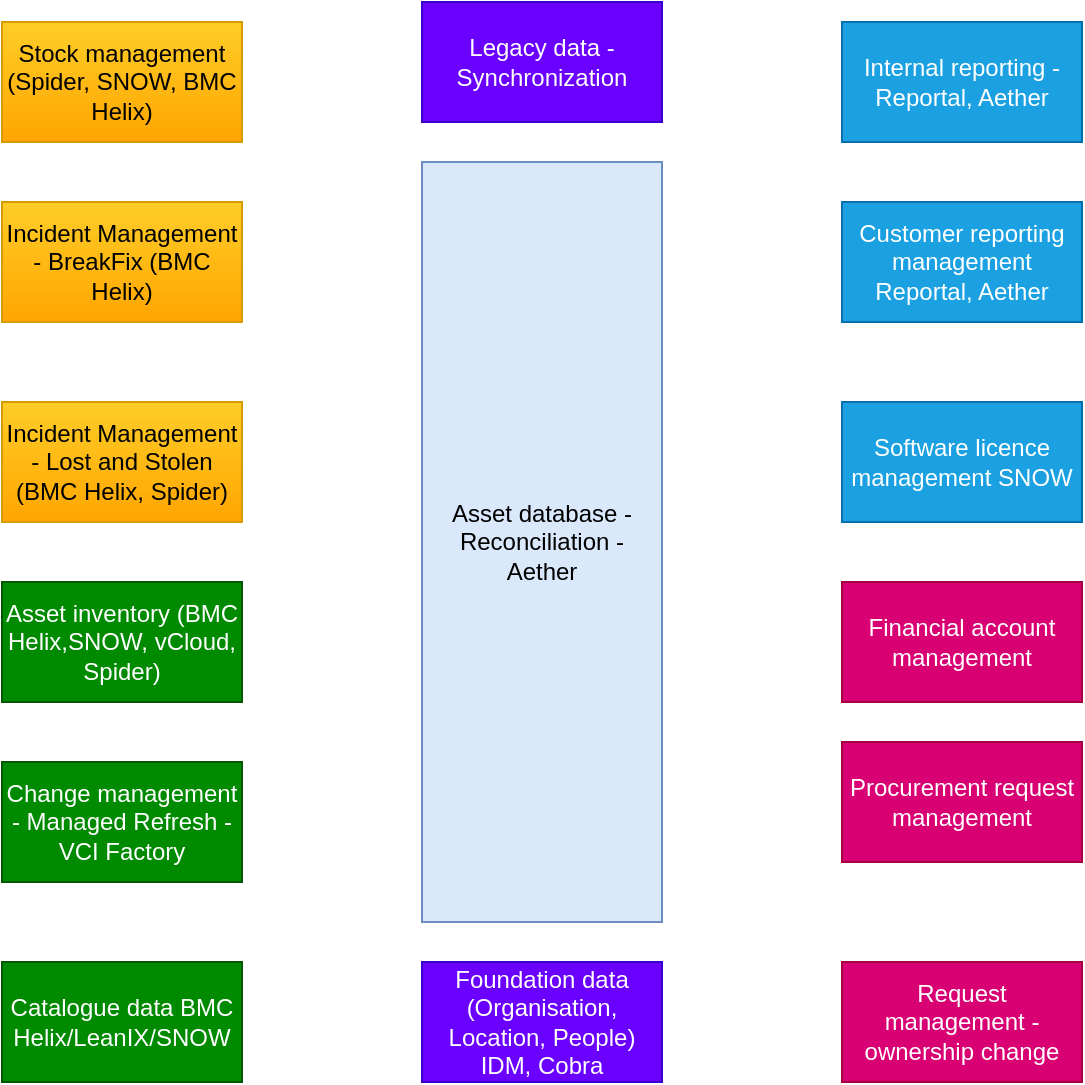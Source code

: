 <mxfile version="22.1.7" type="github">
  <diagram name="Page-1" id="NlZdT-h6klr3rx47xZVC">
    <mxGraphModel dx="1386" dy="751" grid="1" gridSize="10" guides="1" tooltips="1" connect="1" arrows="1" fold="1" page="1" pageScale="1" pageWidth="1920" pageHeight="1200" math="0" shadow="0">
      <root>
        <mxCell id="0" />
        <mxCell id="1" parent="0" />
        <mxCell id="aGSnk0FZWNhGvoQKEdLp-1" value="Foundation data (Organisation, Location, People) IDM, Cobra" style="rounded=0;whiteSpace=wrap;html=1;fillColor=#6a00ff;strokeColor=#3700CC;fontColor=#ffffff;" vertex="1" parent="1">
          <mxGeometry x="620" y="880" width="120" height="60" as="geometry" />
        </mxCell>
        <mxCell id="aGSnk0FZWNhGvoQKEdLp-2" value="Asset database - Reconciliation - Aether" style="rounded=0;whiteSpace=wrap;html=1;fillColor=#dae8fc;strokeColor=#6c8ebf;" vertex="1" parent="1">
          <mxGeometry x="620" y="480" width="120" height="380" as="geometry" />
        </mxCell>
        <mxCell id="aGSnk0FZWNhGvoQKEdLp-3" value="Catalogue data BMC Helix/LeanIX/SNOW" style="rounded=0;whiteSpace=wrap;html=1;fillColor=#008a00;strokeColor=#005700;fontColor=#ffffff;" vertex="1" parent="1">
          <mxGeometry x="410" y="880" width="120" height="60" as="geometry" />
        </mxCell>
        <mxCell id="aGSnk0FZWNhGvoQKEdLp-4" value="Change management - Managed Refresh - VCI Factory" style="rounded=0;whiteSpace=wrap;html=1;fillColor=#008a00;fontColor=#ffffff;strokeColor=#005700;" vertex="1" parent="1">
          <mxGeometry x="410" y="780" width="120" height="60" as="geometry" />
        </mxCell>
        <mxCell id="aGSnk0FZWNhGvoQKEdLp-5" value="Asset inventory (BMC Helix,SNOW, vCloud, Spider)" style="rounded=0;whiteSpace=wrap;html=1;fillColor=#008a00;strokeColor=#005700;fontColor=#ffffff;" vertex="1" parent="1">
          <mxGeometry x="410" y="690" width="120" height="60" as="geometry" />
        </mxCell>
        <mxCell id="aGSnk0FZWNhGvoQKEdLp-6" value="Incident Management - Lost and Stolen (BMC Helix, Spider)" style="rounded=0;whiteSpace=wrap;html=1;fillColor=#ffcd28;strokeColor=#d79b00;gradientColor=#ffa500;" vertex="1" parent="1">
          <mxGeometry x="410" y="600" width="120" height="60" as="geometry" />
        </mxCell>
        <mxCell id="aGSnk0FZWNhGvoQKEdLp-7" value="Incident Management - BreakFix (BMC Helix)" style="rounded=0;whiteSpace=wrap;html=1;fillColor=#ffcd28;strokeColor=#d79b00;gradientColor=#ffa500;" vertex="1" parent="1">
          <mxGeometry x="410" y="500" width="120" height="60" as="geometry" />
        </mxCell>
        <mxCell id="aGSnk0FZWNhGvoQKEdLp-8" value="Stock management (Spider, SNOW, BMC Helix)" style="rounded=0;whiteSpace=wrap;html=1;fillColor=#ffcd28;strokeColor=#d79b00;gradientColor=#ffa500;" vertex="1" parent="1">
          <mxGeometry x="410" y="410" width="120" height="60" as="geometry" />
        </mxCell>
        <mxCell id="aGSnk0FZWNhGvoQKEdLp-9" value="Request management - ownership change" style="rounded=0;whiteSpace=wrap;html=1;fillColor=#d80073;strokeColor=#A50040;fontColor=#ffffff;" vertex="1" parent="1">
          <mxGeometry x="830" y="880" width="120" height="60" as="geometry" />
        </mxCell>
        <mxCell id="aGSnk0FZWNhGvoQKEdLp-10" value="Procurement request management" style="rounded=0;whiteSpace=wrap;html=1;fillColor=#d80073;fontColor=#ffffff;strokeColor=#A50040;" vertex="1" parent="1">
          <mxGeometry x="830" y="770" width="120" height="60" as="geometry" />
        </mxCell>
        <mxCell id="aGSnk0FZWNhGvoQKEdLp-11" value="Legacy data - Synchronization" style="rounded=0;whiteSpace=wrap;html=1;fillColor=#6a00ff;fontColor=#ffffff;strokeColor=#3700CC;" vertex="1" parent="1">
          <mxGeometry x="620" y="400" width="120" height="60" as="geometry" />
        </mxCell>
        <mxCell id="aGSnk0FZWNhGvoQKEdLp-12" value="Internal reporting - Reportal, Aether" style="rounded=0;whiteSpace=wrap;html=1;fillColor=#1ba1e2;fontColor=#ffffff;strokeColor=#006EAF;" vertex="1" parent="1">
          <mxGeometry x="830" y="410" width="120" height="60" as="geometry" />
        </mxCell>
        <mxCell id="aGSnk0FZWNhGvoQKEdLp-13" value="Customer reporting management Reportal, Aether" style="rounded=0;whiteSpace=wrap;html=1;fillColor=#1ba1e2;strokeColor=#006EAF;fontColor=#ffffff;" vertex="1" parent="1">
          <mxGeometry x="830" y="500" width="120" height="60" as="geometry" />
        </mxCell>
        <mxCell id="aGSnk0FZWNhGvoQKEdLp-14" value="Software licence management SNOW" style="rounded=0;whiteSpace=wrap;html=1;fillColor=#1ba1e2;strokeColor=#006EAF;fontColor=#ffffff;" vertex="1" parent="1">
          <mxGeometry x="830" y="600" width="120" height="60" as="geometry" />
        </mxCell>
        <mxCell id="aGSnk0FZWNhGvoQKEdLp-15" value="Financial account management" style="rounded=0;whiteSpace=wrap;html=1;fillColor=#d80073;fontColor=#ffffff;strokeColor=#A50040;" vertex="1" parent="1">
          <mxGeometry x="830" y="690" width="120" height="60" as="geometry" />
        </mxCell>
      </root>
    </mxGraphModel>
  </diagram>
</mxfile>
